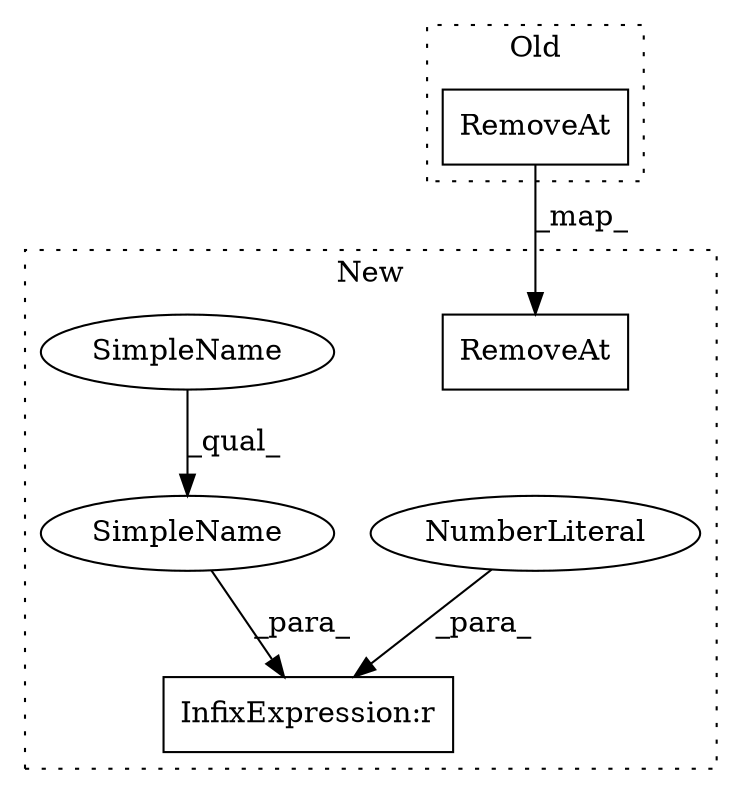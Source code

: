 digraph G {
subgraph cluster0 {
1 [label="RemoveAt" a="32" s="1906,1916" l="9,1" shape="box"];
label = "Old";
style="dotted";
}
subgraph cluster1 {
2 [label="RemoveAt" a="32" s="2174,2184" l="9,1" shape="box"];
3 [label="SimpleName" a="42" s="2469" l="15" shape="ellipse"];
4 [label="InfixExpression:r" a="27" s="2484" l="4" shape="box"];
5 [label="NumberLiteral" a="34" s="2488" l="1" shape="ellipse"];
6 [label="SimpleName" a="42" s="2469" l="9" shape="ellipse"];
label = "New";
style="dotted";
}
1 -> 2 [label="_map_"];
3 -> 4 [label="_para_"];
5 -> 4 [label="_para_"];
6 -> 3 [label="_qual_"];
}